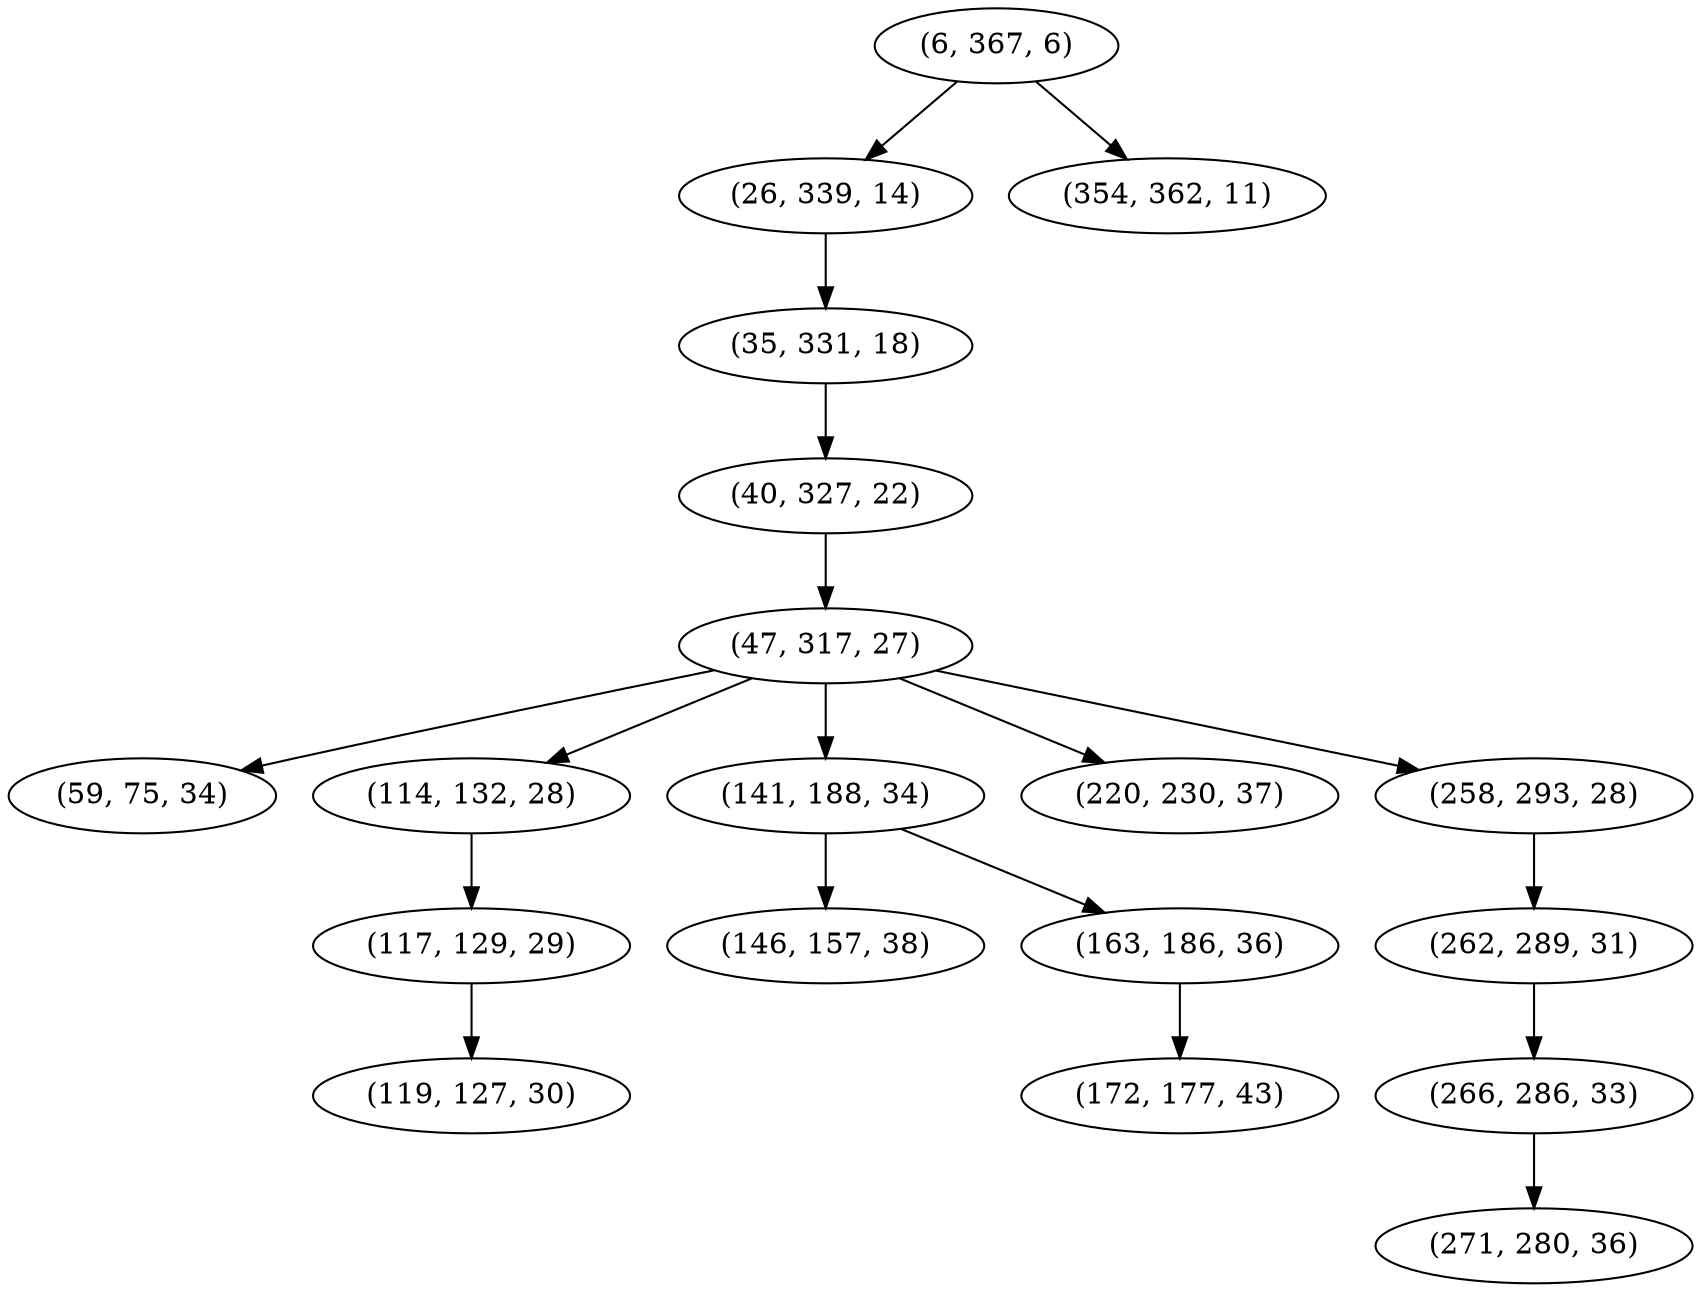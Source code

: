 digraph tree {
    "(6, 367, 6)";
    "(26, 339, 14)";
    "(35, 331, 18)";
    "(40, 327, 22)";
    "(47, 317, 27)";
    "(59, 75, 34)";
    "(114, 132, 28)";
    "(117, 129, 29)";
    "(119, 127, 30)";
    "(141, 188, 34)";
    "(146, 157, 38)";
    "(163, 186, 36)";
    "(172, 177, 43)";
    "(220, 230, 37)";
    "(258, 293, 28)";
    "(262, 289, 31)";
    "(266, 286, 33)";
    "(271, 280, 36)";
    "(354, 362, 11)";
    "(6, 367, 6)" -> "(26, 339, 14)";
    "(6, 367, 6)" -> "(354, 362, 11)";
    "(26, 339, 14)" -> "(35, 331, 18)";
    "(35, 331, 18)" -> "(40, 327, 22)";
    "(40, 327, 22)" -> "(47, 317, 27)";
    "(47, 317, 27)" -> "(59, 75, 34)";
    "(47, 317, 27)" -> "(114, 132, 28)";
    "(47, 317, 27)" -> "(141, 188, 34)";
    "(47, 317, 27)" -> "(220, 230, 37)";
    "(47, 317, 27)" -> "(258, 293, 28)";
    "(114, 132, 28)" -> "(117, 129, 29)";
    "(117, 129, 29)" -> "(119, 127, 30)";
    "(141, 188, 34)" -> "(146, 157, 38)";
    "(141, 188, 34)" -> "(163, 186, 36)";
    "(163, 186, 36)" -> "(172, 177, 43)";
    "(258, 293, 28)" -> "(262, 289, 31)";
    "(262, 289, 31)" -> "(266, 286, 33)";
    "(266, 286, 33)" -> "(271, 280, 36)";
}
